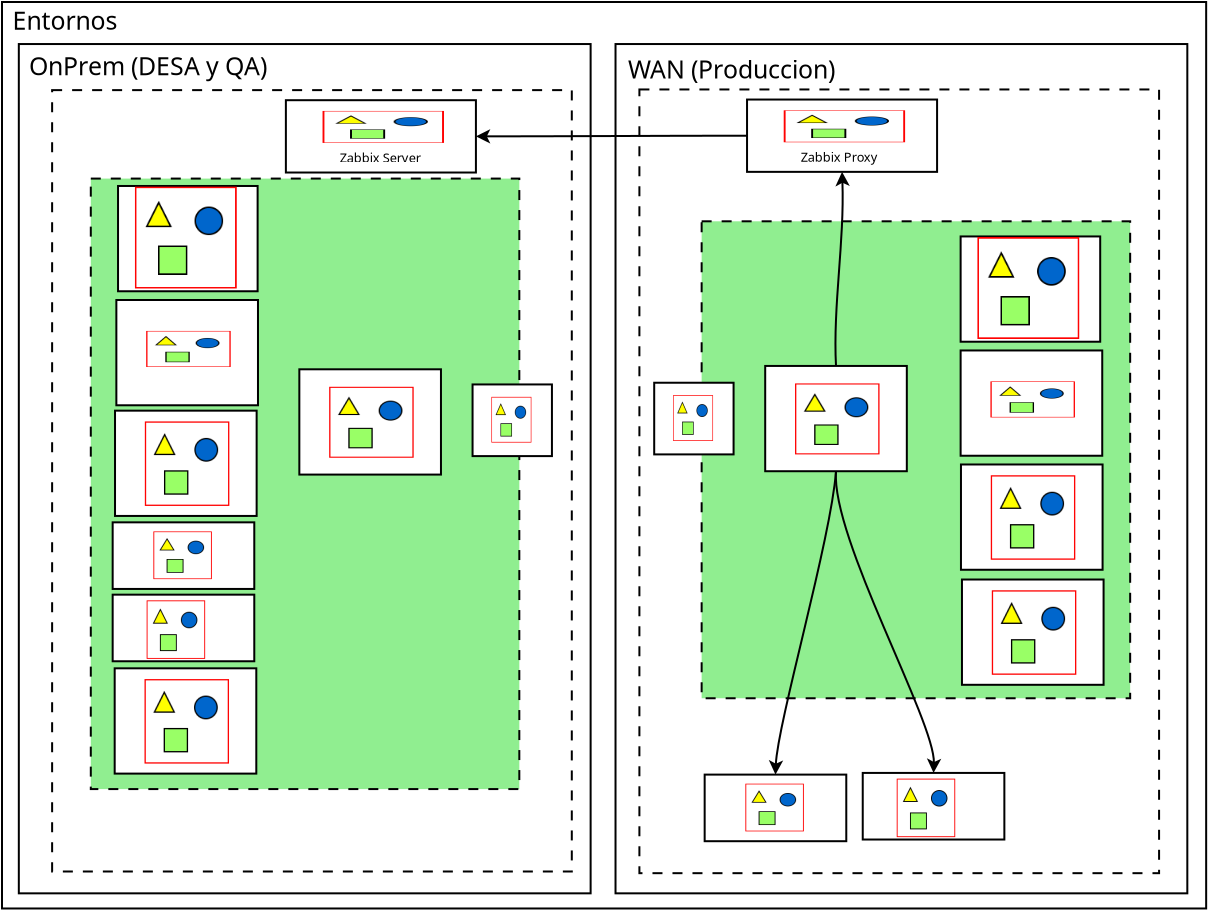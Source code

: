 <?xml version="1.0" encoding="UTF-8"?>
<dia:diagram xmlns:dia="http://www.lysator.liu.se/~alla/dia/">
  <dia:layer name="Fondo" visible="true" active="true">
    <dia:object type="Standard - Box" version="0" id="O0">
      <dia:attribute name="obj_pos">
        <dia:point val="-46.142,-24.08"/>
      </dia:attribute>
      <dia:attribute name="obj_bb">
        <dia:rectangle val="-46.192,-24.13;14.117,21.294"/>
      </dia:attribute>
      <dia:attribute name="elem_corner">
        <dia:point val="-46.142,-24.08"/>
      </dia:attribute>
      <dia:attribute name="elem_width">
        <dia:real val="60.208"/>
      </dia:attribute>
      <dia:attribute name="elem_height">
        <dia:real val="45.324"/>
      </dia:attribute>
      <dia:attribute name="show_background">
        <dia:boolean val="true"/>
      </dia:attribute>
    </dia:object>
    <dia:object type="Standard - Box" version="0" id="O1">
      <dia:attribute name="obj_pos">
        <dia:point val="-45.301,-21.978"/>
      </dia:attribute>
      <dia:attribute name="obj_bb">
        <dia:rectangle val="-45.351,-22.028;-16.66,20.538"/>
      </dia:attribute>
      <dia:attribute name="elem_corner">
        <dia:point val="-45.301,-21.978"/>
      </dia:attribute>
      <dia:attribute name="elem_width">
        <dia:real val="28.59"/>
      </dia:attribute>
      <dia:attribute name="elem_height">
        <dia:real val="42.465"/>
      </dia:attribute>
      <dia:attribute name="show_background">
        <dia:boolean val="true"/>
      </dia:attribute>
    </dia:object>
    <dia:object type="Standard - Box" version="0" id="O2">
      <dia:attribute name="obj_pos">
        <dia:point val="-15.466,-21.978"/>
      </dia:attribute>
      <dia:attribute name="obj_bb">
        <dia:rectangle val="-15.516,-22.028;13.174,20.538"/>
      </dia:attribute>
      <dia:attribute name="elem_corner">
        <dia:point val="-15.466,-21.978"/>
      </dia:attribute>
      <dia:attribute name="elem_width">
        <dia:real val="28.59"/>
      </dia:attribute>
      <dia:attribute name="elem_height">
        <dia:real val="42.465"/>
      </dia:attribute>
      <dia:attribute name="show_background">
        <dia:boolean val="true"/>
      </dia:attribute>
    </dia:object>
    <dia:object type="Standard - Text" version="1" id="O3">
      <dia:attribute name="obj_pos">
        <dia:point val="-44.796,-20.422"/>
      </dia:attribute>
      <dia:attribute name="obj_bb">
        <dia:rectangle val="-44.796,-21.611;-31.663,-20.057"/>
      </dia:attribute>
      <dia:attribute name="text">
        <dia:composite type="text">
          <dia:attribute name="string">
            <dia:string>#OnPrem (DESA y QA)#</dia:string>
          </dia:attribute>
          <dia:attribute name="font">
            <dia:font family="sans" style="0" name="Helvetica"/>
          </dia:attribute>
          <dia:attribute name="height">
            <dia:real val="1.552"/>
          </dia:attribute>
          <dia:attribute name="pos">
            <dia:point val="-44.796,-20.422"/>
          </dia:attribute>
          <dia:attribute name="color">
            <dia:color val="#000000"/>
          </dia:attribute>
          <dia:attribute name="alignment">
            <dia:enum val="0"/>
          </dia:attribute>
        </dia:composite>
      </dia:attribute>
      <dia:attribute name="valign">
        <dia:enum val="3"/>
      </dia:attribute>
    </dia:object>
    <dia:object type="Standard - Text" version="1" id="O4">
      <dia:attribute name="obj_pos">
        <dia:point val="-14.844,-20.253"/>
      </dia:attribute>
      <dia:attribute name="obj_bb">
        <dia:rectangle val="-14.844,-21.442;-3.582,-19.889"/>
      </dia:attribute>
      <dia:attribute name="text">
        <dia:composite type="text">
          <dia:attribute name="string">
            <dia:string>#WAN (Produccion)#</dia:string>
          </dia:attribute>
          <dia:attribute name="font">
            <dia:font family="sans" style="0" name="Helvetica"/>
          </dia:attribute>
          <dia:attribute name="height">
            <dia:real val="1.552"/>
          </dia:attribute>
          <dia:attribute name="pos">
            <dia:point val="-14.844,-20.253"/>
          </dia:attribute>
          <dia:attribute name="color">
            <dia:color val="#000000"/>
          </dia:attribute>
          <dia:attribute name="alignment">
            <dia:enum val="0"/>
          </dia:attribute>
        </dia:composite>
      </dia:attribute>
      <dia:attribute name="valign">
        <dia:enum val="3"/>
      </dia:attribute>
    </dia:object>
    <dia:object type="Standard - Box" version="0" id="O5">
      <dia:attribute name="obj_pos">
        <dia:point val="-14.272,-19.707"/>
      </dia:attribute>
      <dia:attribute name="obj_bb">
        <dia:rectangle val="-14.322,-19.757;11.762,19.529"/>
      </dia:attribute>
      <dia:attribute name="elem_corner">
        <dia:point val="-14.272,-19.707"/>
      </dia:attribute>
      <dia:attribute name="elem_width">
        <dia:real val="25.984"/>
      </dia:attribute>
      <dia:attribute name="elem_height">
        <dia:real val="39.186"/>
      </dia:attribute>
      <dia:attribute name="border_width">
        <dia:real val="0.1"/>
      </dia:attribute>
      <dia:attribute name="show_background">
        <dia:boolean val="true"/>
      </dia:attribute>
      <dia:attribute name="line_style">
        <dia:enum val="1"/>
      </dia:attribute>
      <dia:attribute name="dashlength">
        <dia:real val="0.5"/>
      </dia:attribute>
    </dia:object>
    <dia:object type="Standard - Box" version="0" id="O6">
      <dia:attribute name="obj_pos">
        <dia:point val="-11.16,-13.115"/>
      </dia:attribute>
      <dia:attribute name="obj_bb">
        <dia:rectangle val="-11.21,-13.165;10.315,10.783"/>
      </dia:attribute>
      <dia:attribute name="elem_corner">
        <dia:point val="-11.16,-13.115"/>
      </dia:attribute>
      <dia:attribute name="elem_width">
        <dia:real val="21.426"/>
      </dia:attribute>
      <dia:attribute name="elem_height">
        <dia:real val="23.848"/>
      </dia:attribute>
      <dia:attribute name="border_width">
        <dia:real val="0.1"/>
      </dia:attribute>
      <dia:attribute name="inner_color">
        <dia:color val="#90ee90"/>
      </dia:attribute>
      <dia:attribute name="show_background">
        <dia:boolean val="true"/>
      </dia:attribute>
      <dia:attribute name="line_style">
        <dia:enum val="1"/>
      </dia:attribute>
      <dia:attribute name="dashlength">
        <dia:real val="0.5"/>
      </dia:attribute>
    </dia:object>
    <dia:object type="Standard - Box" version="0" id="O7">
      <dia:attribute name="obj_pos">
        <dia:point val="-43.636,-19.674"/>
      </dia:attribute>
      <dia:attribute name="obj_bb">
        <dia:rectangle val="-43.686,-19.724;-17.602,19.444"/>
      </dia:attribute>
      <dia:attribute name="elem_corner">
        <dia:point val="-43.636,-19.674"/>
      </dia:attribute>
      <dia:attribute name="elem_width">
        <dia:real val="25.984"/>
      </dia:attribute>
      <dia:attribute name="elem_height">
        <dia:real val="39.069"/>
      </dia:attribute>
      <dia:attribute name="border_width">
        <dia:real val="0.1"/>
      </dia:attribute>
      <dia:attribute name="show_background">
        <dia:boolean val="true"/>
      </dia:attribute>
      <dia:attribute name="line_style">
        <dia:enum val="1"/>
      </dia:attribute>
      <dia:attribute name="dashlength">
        <dia:real val="0.5"/>
      </dia:attribute>
    </dia:object>
    <dia:object type="Standard - Box" version="0" id="O8">
      <dia:attribute name="obj_pos">
        <dia:point val="-41.702,-15.251"/>
      </dia:attribute>
      <dia:attribute name="obj_bb">
        <dia:rectangle val="-41.752,-15.3;-20.227,15.324"/>
      </dia:attribute>
      <dia:attribute name="elem_corner">
        <dia:point val="-41.702,-15.251"/>
      </dia:attribute>
      <dia:attribute name="elem_width">
        <dia:real val="21.426"/>
      </dia:attribute>
      <dia:attribute name="elem_height">
        <dia:real val="30.525"/>
      </dia:attribute>
      <dia:attribute name="border_width">
        <dia:real val="0.1"/>
      </dia:attribute>
      <dia:attribute name="inner_color">
        <dia:color val="#90ee90"/>
      </dia:attribute>
      <dia:attribute name="show_background">
        <dia:boolean val="true"/>
      </dia:attribute>
      <dia:attribute name="line_style">
        <dia:enum val="1"/>
      </dia:attribute>
      <dia:attribute name="dashlength">
        <dia:real val="0.5"/>
      </dia:attribute>
    </dia:object>
    <dia:object type="Standard - Text" version="1" id="O9">
      <dia:attribute name="obj_pos">
        <dia:point val="-45.62,-22.692"/>
      </dia:attribute>
      <dia:attribute name="obj_bb">
        <dia:rectangle val="-45.62,-23.881;-40.059,-22.327"/>
      </dia:attribute>
      <dia:attribute name="text">
        <dia:composite type="text">
          <dia:attribute name="string">
            <dia:string>#Entornos#</dia:string>
          </dia:attribute>
          <dia:attribute name="font">
            <dia:font family="sans" style="0" name="Helvetica"/>
          </dia:attribute>
          <dia:attribute name="height">
            <dia:real val="1.552"/>
          </dia:attribute>
          <dia:attribute name="pos">
            <dia:point val="-45.62,-22.692"/>
          </dia:attribute>
          <dia:attribute name="color">
            <dia:color val="#000000"/>
          </dia:attribute>
          <dia:attribute name="alignment">
            <dia:enum val="0"/>
          </dia:attribute>
        </dia:composite>
      </dia:attribute>
      <dia:attribute name="valign">
        <dia:enum val="3"/>
      </dia:attribute>
    </dia:object>
  </dia:layer>
  <dia:layer name="Elementos" visible="true">
    <dia:group>
      <dia:object type="Standard - Box" version="0" id="O10">
        <dia:attribute name="obj_pos">
          <dia:point val="-8.89,-19.203"/>
        </dia:attribute>
        <dia:attribute name="obj_bb">
          <dia:rectangle val="-8.94,-19.253;0.662,-15.537"/>
        </dia:attribute>
        <dia:attribute name="elem_corner">
          <dia:point val="-8.89,-19.203"/>
        </dia:attribute>
        <dia:attribute name="elem_width">
          <dia:real val="9.502"/>
        </dia:attribute>
        <dia:attribute name="elem_height">
          <dia:real val="3.616"/>
        </dia:attribute>
        <dia:attribute name="show_background">
          <dia:boolean val="true"/>
        </dia:attribute>
      </dia:object>
      <dia:object type="Standard - Image" version="0" id="O11">
        <dia:attribute name="obj_pos">
          <dia:point val="-7.057,-18.665"/>
        </dia:attribute>
        <dia:attribute name="obj_bb">
          <dia:rectangle val="-7.107,-18.715;-0.936,-17.017"/>
        </dia:attribute>
        <dia:attribute name="elem_corner">
          <dia:point val="-7.057,-18.665"/>
        </dia:attribute>
        <dia:attribute name="elem_width">
          <dia:real val="6.071"/>
        </dia:attribute>
        <dia:attribute name="elem_height">
          <dia:real val="1.598"/>
        </dia:attribute>
        <dia:attribute name="draw_border">
          <dia:boolean val="false"/>
        </dia:attribute>
        <dia:attribute name="keep_aspect">
          <dia:boolean val="true"/>
        </dia:attribute>
        <dia:attribute name="file">
          <dia:string>#D:\dpaniagua\documentos\git\smartfran-documentacion\mapas\img\zabbix_logo.svg#</dia:string>
        </dia:attribute>
      </dia:object>
      <dia:object type="Standard - Text" version="1" id="O12">
        <dia:attribute name="obj_pos">
          <dia:point val="-6.199,-16.091"/>
        </dia:attribute>
        <dia:attribute name="obj_bb">
          <dia:rectangle val="-6.199,-16.686;-1.994,-15.941"/>
        </dia:attribute>
        <dia:attribute name="text">
          <dia:composite type="text">
            <dia:attribute name="string">
              <dia:string>#Zabbix Proxy#</dia:string>
            </dia:attribute>
            <dia:attribute name="font">
              <dia:font family="sans" style="0" name="Helvetica"/>
            </dia:attribute>
            <dia:attribute name="height">
              <dia:real val="0.8"/>
            </dia:attribute>
            <dia:attribute name="pos">
              <dia:point val="-6.199,-16.091"/>
            </dia:attribute>
            <dia:attribute name="color">
              <dia:color val="#000000"/>
            </dia:attribute>
            <dia:attribute name="alignment">
              <dia:enum val="0"/>
            </dia:attribute>
          </dia:composite>
        </dia:attribute>
        <dia:attribute name="valign">
          <dia:enum val="3"/>
        </dia:attribute>
      </dia:object>
    </dia:group>
    <dia:object type="Standard - BezierLine" version="0" id="O13">
      <dia:attribute name="obj_pos">
        <dia:point val="-22.446,-17.362"/>
      </dia:attribute>
      <dia:attribute name="obj_bb">
        <dia:rectangle val="-22.446,-17.724;-8.84,-17.0"/>
      </dia:attribute>
      <dia:attribute name="bez_points">
        <dia:point val="-22.446,-17.362"/>
        <dia:point val="-17.945,-17.362"/>
        <dia:point val="-13.39,-17.395"/>
        <dia:point val="-8.89,-17.395"/>
      </dia:attribute>
      <dia:attribute name="corner_types">
        <dia:enum val="0"/>
        <dia:enum val="0"/>
      </dia:attribute>
      <dia:attribute name="start_arrow">
        <dia:enum val="22"/>
      </dia:attribute>
      <dia:attribute name="start_arrow_length">
        <dia:real val="0.5"/>
      </dia:attribute>
      <dia:attribute name="start_arrow_width">
        <dia:real val="0.5"/>
      </dia:attribute>
      <dia:connections>
        <dia:connection handle="0" to="O14" connection="4"/>
        <dia:connection handle="3" to="O10" connection="3"/>
      </dia:connections>
    </dia:object>
    <dia:group>
      <dia:object type="Standard - Box" version="0" id="O14">
        <dia:attribute name="obj_pos">
          <dia:point val="-31.948,-19.17"/>
        </dia:attribute>
        <dia:attribute name="obj_bb">
          <dia:rectangle val="-31.998,-19.22;-22.396,-15.504"/>
        </dia:attribute>
        <dia:attribute name="elem_corner">
          <dia:point val="-31.948,-19.17"/>
        </dia:attribute>
        <dia:attribute name="elem_width">
          <dia:real val="9.502"/>
        </dia:attribute>
        <dia:attribute name="elem_height">
          <dia:real val="3.616"/>
        </dia:attribute>
        <dia:attribute name="show_background">
          <dia:boolean val="true"/>
        </dia:attribute>
      </dia:object>
      <dia:object type="Standard - Image" version="0" id="O15">
        <dia:attribute name="obj_pos">
          <dia:point val="-30.115,-18.632"/>
        </dia:attribute>
        <dia:attribute name="obj_bb">
          <dia:rectangle val="-30.165,-18.682;-23.994,-16.984"/>
        </dia:attribute>
        <dia:attribute name="elem_corner">
          <dia:point val="-30.115,-18.632"/>
        </dia:attribute>
        <dia:attribute name="elem_width">
          <dia:real val="6.071"/>
        </dia:attribute>
        <dia:attribute name="elem_height">
          <dia:real val="1.598"/>
        </dia:attribute>
        <dia:attribute name="draw_border">
          <dia:boolean val="false"/>
        </dia:attribute>
        <dia:attribute name="keep_aspect">
          <dia:boolean val="true"/>
        </dia:attribute>
        <dia:attribute name="file">
          <dia:string>#D:\dpaniagua\documentos\git\smartfran-documentacion\mapas\img\zabbix_logo.svg#</dia:string>
        </dia:attribute>
      </dia:object>
      <dia:object type="Standard - Text" version="1" id="O16">
        <dia:attribute name="obj_pos">
          <dia:point val="-29.257,-16.058"/>
        </dia:attribute>
        <dia:attribute name="obj_bb">
          <dia:rectangle val="-29.257,-16.672;-24.731,-15.871"/>
        </dia:attribute>
        <dia:attribute name="text">
          <dia:composite type="text">
            <dia:attribute name="string">
              <dia:string>#Zabbix Server#</dia:string>
            </dia:attribute>
            <dia:attribute name="font">
              <dia:font family="sans" style="0" name="Helvetica"/>
            </dia:attribute>
            <dia:attribute name="height">
              <dia:real val="0.8"/>
            </dia:attribute>
            <dia:attribute name="pos">
              <dia:point val="-29.257,-16.058"/>
            </dia:attribute>
            <dia:attribute name="color">
              <dia:color val="#000000"/>
            </dia:attribute>
            <dia:attribute name="alignment">
              <dia:enum val="0"/>
            </dia:attribute>
          </dia:composite>
        </dia:attribute>
        <dia:attribute name="valign">
          <dia:enum val="3"/>
        </dia:attribute>
      </dia:object>
    </dia:group>
    <dia:group>
      <dia:object type="Standard - Box" version="0" id="O17">
        <dia:attribute name="obj_pos">
          <dia:point val="-11.009,14.55"/>
        </dia:attribute>
        <dia:attribute name="obj_bb">
          <dia:rectangle val="-11.059,14.5;-3.879,17.931"/>
        </dia:attribute>
        <dia:attribute name="elem_corner">
          <dia:point val="-11.009,14.55"/>
        </dia:attribute>
        <dia:attribute name="elem_width">
          <dia:real val="7.081"/>
        </dia:attribute>
        <dia:attribute name="elem_height">
          <dia:real val="3.33"/>
        </dia:attribute>
        <dia:attribute name="show_background">
          <dia:boolean val="true"/>
        </dia:attribute>
      </dia:object>
      <dia:object type="Standard - Image" version="0" id="O18">
        <dia:attribute name="obj_pos">
          <dia:point val="-8.974,15.004"/>
        </dia:attribute>
        <dia:attribute name="obj_bb">
          <dia:rectangle val="-9.024,14.954;-5.999,17.439"/>
        </dia:attribute>
        <dia:attribute name="elem_corner">
          <dia:point val="-8.974,15.004"/>
        </dia:attribute>
        <dia:attribute name="elem_width">
          <dia:real val="2.925"/>
        </dia:attribute>
        <dia:attribute name="elem_height">
          <dia:real val="2.385"/>
        </dia:attribute>
        <dia:attribute name="draw_border">
          <dia:boolean val="false"/>
        </dia:attribute>
        <dia:attribute name="keep_aspect">
          <dia:boolean val="true"/>
        </dia:attribute>
        <dia:attribute name="file">
          <dia:string>#mariadb-logo-vert_blue-transparent.png#</dia:string>
        </dia:attribute>
      </dia:object>
    </dia:group>
    <dia:group>
      <dia:object type="Standard - Box" version="0" id="O19">
        <dia:attribute name="obj_pos">
          <dia:point val="-7.982,-5.883"/>
        </dia:attribute>
        <dia:attribute name="obj_bb">
          <dia:rectangle val="-8.032,-5.933;-0.851,-0.569"/>
        </dia:attribute>
        <dia:attribute name="elem_corner">
          <dia:point val="-7.982,-5.883"/>
        </dia:attribute>
        <dia:attribute name="elem_width">
          <dia:real val="7.081"/>
        </dia:attribute>
        <dia:attribute name="elem_height">
          <dia:real val="5.264"/>
        </dia:attribute>
        <dia:attribute name="show_background">
          <dia:boolean val="true"/>
        </dia:attribute>
      </dia:object>
      <dia:object type="Standard - Image" version="0" id="O20">
        <dia:attribute name="obj_pos">
          <dia:point val="-6.491,-5.009"/>
        </dia:attribute>
        <dia:attribute name="obj_bb">
          <dia:rectangle val="-6.541,-5.059;-2.215,-1.41"/>
        </dia:attribute>
        <dia:attribute name="elem_corner">
          <dia:point val="-6.491,-5.009"/>
        </dia:attribute>
        <dia:attribute name="elem_width">
          <dia:real val="4.226"/>
        </dia:attribute>
        <dia:attribute name="elem_height">
          <dia:real val="3.549"/>
        </dia:attribute>
        <dia:attribute name="draw_border">
          <dia:boolean val="false"/>
        </dia:attribute>
        <dia:attribute name="keep_aspect">
          <dia:boolean val="true"/>
        </dia:attribute>
        <dia:attribute name="file">
          <dia:string>#docker_official_logo_icon_169250.png#</dia:string>
        </dia:attribute>
      </dia:object>
    </dia:group>
    <dia:group>
      <dia:object type="Standard - Box" version="0" id="O21">
        <dia:attribute name="obj_pos">
          <dia:point val="1.789,-6.657"/>
        </dia:attribute>
        <dia:attribute name="obj_bb">
          <dia:rectangle val="1.739,-6.707;8.92,-1.343"/>
        </dia:attribute>
        <dia:attribute name="elem_corner">
          <dia:point val="1.789,-6.657"/>
        </dia:attribute>
        <dia:attribute name="elem_width">
          <dia:real val="7.081"/>
        </dia:attribute>
        <dia:attribute name="elem_height">
          <dia:real val="5.264"/>
        </dia:attribute>
        <dia:attribute name="show_background">
          <dia:boolean val="true"/>
        </dia:attribute>
      </dia:object>
      <dia:object type="Standard - Image" version="0" id="O22">
        <dia:attribute name="obj_pos">
          <dia:point val="3.28,-5.11"/>
        </dia:attribute>
        <dia:attribute name="obj_bb">
          <dia:rectangle val="3.23,-5.16;7.557,-3.258"/>
        </dia:attribute>
        <dia:attribute name="elem_corner">
          <dia:point val="3.28,-5.11"/>
        </dia:attribute>
        <dia:attribute name="elem_width">
          <dia:real val="4.226"/>
        </dia:attribute>
        <dia:attribute name="elem_height">
          <dia:real val="1.802"/>
        </dia:attribute>
        <dia:attribute name="draw_border">
          <dia:boolean val="false"/>
        </dia:attribute>
        <dia:attribute name="keep_aspect">
          <dia:boolean val="true"/>
        </dia:attribute>
        <dia:attribute name="file">
          <dia:string>#itop.png#</dia:string>
        </dia:attribute>
      </dia:object>
    </dia:group>
    <dia:group>
      <dia:object type="Standard - Box" version="0" id="O23">
        <dia:attribute name="obj_pos">
          <dia:point val="1.806,-0.956"/>
        </dia:attribute>
        <dia:attribute name="obj_bb">
          <dia:rectangle val="1.756,-1.006;8.937,4.359"/>
        </dia:attribute>
        <dia:attribute name="elem_corner">
          <dia:point val="1.806,-0.956"/>
        </dia:attribute>
        <dia:attribute name="elem_width">
          <dia:real val="7.081"/>
        </dia:attribute>
        <dia:attribute name="elem_height">
          <dia:real val="5.264"/>
        </dia:attribute>
        <dia:attribute name="show_background">
          <dia:boolean val="true"/>
        </dia:attribute>
      </dia:object>
      <dia:object type="Standard - Image" version="0" id="O24">
        <dia:attribute name="obj_pos">
          <dia:point val="3.297,-0.418"/>
        </dia:attribute>
        <dia:attribute name="obj_bb">
          <dia:rectangle val="3.247,-0.468;7.573,3.858"/>
        </dia:attribute>
        <dia:attribute name="elem_corner">
          <dia:point val="3.297,-0.418"/>
        </dia:attribute>
        <dia:attribute name="elem_width">
          <dia:real val="4.226"/>
        </dia:attribute>
        <dia:attribute name="elem_height">
          <dia:real val="4.226"/>
        </dia:attribute>
        <dia:attribute name="draw_border">
          <dia:boolean val="false"/>
        </dia:attribute>
        <dia:attribute name="keep_aspect">
          <dia:boolean val="true"/>
        </dia:attribute>
        <dia:attribute name="file">
          <dia:string>#wordpress.png#</dia:string>
        </dia:attribute>
      </dia:object>
    </dia:group>
    <dia:group>
      <dia:object type="Standard - Box" version="0" id="O25">
        <dia:attribute name="obj_pos">
          <dia:point val="1.789,-12.358"/>
        </dia:attribute>
        <dia:attribute name="obj_bb">
          <dia:rectangle val="1.739,-12.408;8.819,-7.044"/>
        </dia:attribute>
        <dia:attribute name="elem_corner">
          <dia:point val="1.789,-12.358"/>
        </dia:attribute>
        <dia:attribute name="elem_width">
          <dia:real val="6.979"/>
        </dia:attribute>
        <dia:attribute name="elem_height">
          <dia:real val="5.264"/>
        </dia:attribute>
        <dia:attribute name="show_background">
          <dia:boolean val="true"/>
        </dia:attribute>
      </dia:object>
      <dia:object type="Standard - Image" version="0" id="O26">
        <dia:attribute name="obj_pos">
          <dia:point val="2.63,-12.325"/>
        </dia:attribute>
        <dia:attribute name="obj_bb">
          <dia:rectangle val="2.58,-12.375;7.772,-7.183"/>
        </dia:attribute>
        <dia:attribute name="elem_corner">
          <dia:point val="2.63,-12.325"/>
        </dia:attribute>
        <dia:attribute name="elem_width">
          <dia:real val="5.092"/>
        </dia:attribute>
        <dia:attribute name="elem_height">
          <dia:real val="5.092"/>
        </dia:attribute>
        <dia:attribute name="draw_border">
          <dia:boolean val="false"/>
        </dia:attribute>
        <dia:attribute name="keep_aspect">
          <dia:boolean val="true"/>
        </dia:attribute>
        <dia:attribute name="file">
          <dia:string>#redmine-.png#</dia:string>
        </dia:attribute>
      </dia:object>
    </dia:group>
    <dia:object type="Standard - BezierLine" version="0" id="O27">
      <dia:attribute name="obj_pos">
        <dia:point val="-4.442,-5.883"/>
      </dia:attribute>
      <dia:attribute name="obj_bb">
        <dia:rectangle val="-4.519,-15.587;-3.751,-5.831"/>
      </dia:attribute>
      <dia:attribute name="bez_points">
        <dia:point val="-4.442,-5.883"/>
        <dia:point val="-4.601,-8.86"/>
        <dia:point val="-4.013,-12.139"/>
        <dia:point val="-4.139,-15.587"/>
      </dia:attribute>
      <dia:attribute name="corner_types">
        <dia:enum val="0"/>
        <dia:enum val="0"/>
      </dia:attribute>
      <dia:attribute name="end_arrow">
        <dia:enum val="22"/>
      </dia:attribute>
      <dia:attribute name="end_arrow_length">
        <dia:real val="0.5"/>
      </dia:attribute>
      <dia:attribute name="end_arrow_width">
        <dia:real val="0.5"/>
      </dia:attribute>
      <dia:connections>
        <dia:connection handle="0" to="O19" connection="1"/>
        <dia:connection handle="3" to="O10" connection="6"/>
      </dia:connections>
    </dia:object>
    <dia:group>
      <dia:object type="Standard - Box" version="0" id="O28">
        <dia:attribute name="obj_pos">
          <dia:point val="-3.105,14.466"/>
        </dia:attribute>
        <dia:attribute name="obj_bb">
          <dia:rectangle val="-3.155,14.416;4.026,17.847"/>
        </dia:attribute>
        <dia:attribute name="elem_corner">
          <dia:point val="-3.105,14.466"/>
        </dia:attribute>
        <dia:attribute name="elem_width">
          <dia:real val="7.081"/>
        </dia:attribute>
        <dia:attribute name="elem_height">
          <dia:real val="3.33"/>
        </dia:attribute>
        <dia:attribute name="show_background">
          <dia:boolean val="true"/>
        </dia:attribute>
      </dia:object>
      <dia:object type="Standard - Image" version="0" id="O29">
        <dia:attribute name="obj_pos">
          <dia:point val="-1.406,14.752"/>
        </dia:attribute>
        <dia:attribute name="obj_bb">
          <dia:rectangle val="-1.456,14.702;1.569,17.727"/>
        </dia:attribute>
        <dia:attribute name="elem_corner">
          <dia:point val="-1.406,14.752"/>
        </dia:attribute>
        <dia:attribute name="elem_width">
          <dia:real val="2.925"/>
        </dia:attribute>
        <dia:attribute name="elem_height">
          <dia:real val="2.925"/>
        </dia:attribute>
        <dia:attribute name="draw_border">
          <dia:boolean val="false"/>
        </dia:attribute>
        <dia:attribute name="keep_aspect">
          <dia:boolean val="true"/>
        </dia:attribute>
        <dia:attribute name="file">
          <dia:string>#OpenLDAP.png#</dia:string>
        </dia:attribute>
      </dia:object>
    </dia:group>
    <dia:object type="Standard - BezierLine" version="0" id="O30">
      <dia:attribute name="obj_pos">
        <dia:point val="-4.442,-0.619"/>
      </dia:attribute>
      <dia:attribute name="obj_bb">
        <dia:rectangle val="-7.804,-0.672;-4.388,14.55"/>
      </dia:attribute>
      <dia:attribute name="bez_points">
        <dia:point val="-4.442,-0.619"/>
        <dia:point val="-4.685,2.745"/>
        <dia:point val="-7.376,11.995"/>
        <dia:point val="-7.469,14.55"/>
      </dia:attribute>
      <dia:attribute name="corner_types">
        <dia:enum val="0"/>
        <dia:enum val="0"/>
      </dia:attribute>
      <dia:attribute name="end_arrow">
        <dia:enum val="22"/>
      </dia:attribute>
      <dia:attribute name="end_arrow_length">
        <dia:real val="0.5"/>
      </dia:attribute>
      <dia:attribute name="end_arrow_width">
        <dia:real val="0.5"/>
      </dia:attribute>
      <dia:connections>
        <dia:connection handle="0" to="O19" connection="6"/>
        <dia:connection handle="3" to="O17" connection="1"/>
      </dia:connections>
    </dia:object>
    <dia:object type="Standard - BezierLine" version="0" id="O31">
      <dia:attribute name="obj_pos">
        <dia:point val="-4.442,-0.619"/>
      </dia:attribute>
      <dia:attribute name="obj_bb">
        <dia:rectangle val="-4.5,-0.672;0.823,14.466"/>
      </dia:attribute>
      <dia:attribute name="bez_points">
        <dia:point val="-4.442,-0.619"/>
        <dia:point val="-4.685,2.745"/>
        <dia:point val="0.528,11.91"/>
        <dia:point val="0.435,14.466"/>
      </dia:attribute>
      <dia:attribute name="corner_types">
        <dia:enum val="0"/>
        <dia:enum val="0"/>
      </dia:attribute>
      <dia:attribute name="end_arrow">
        <dia:enum val="22"/>
      </dia:attribute>
      <dia:attribute name="end_arrow_length">
        <dia:real val="0.5"/>
      </dia:attribute>
      <dia:attribute name="end_arrow_width">
        <dia:real val="0.5"/>
      </dia:attribute>
      <dia:connections>
        <dia:connection handle="0" to="O19" connection="6"/>
        <dia:connection handle="3" to="O28" connection="1"/>
      </dia:connections>
    </dia:object>
    <dia:group>
      <dia:object type="Standard - Box" version="0" id="O32">
        <dia:attribute name="obj_pos">
          <dia:point val="-40.609,1.937"/>
        </dia:attribute>
        <dia:attribute name="obj_bb">
          <dia:rectangle val="-40.659,1.887;-33.478,5.317"/>
        </dia:attribute>
        <dia:attribute name="elem_corner">
          <dia:point val="-40.609,1.937"/>
        </dia:attribute>
        <dia:attribute name="elem_width">
          <dia:real val="7.081"/>
        </dia:attribute>
        <dia:attribute name="elem_height">
          <dia:real val="3.33"/>
        </dia:attribute>
        <dia:attribute name="show_background">
          <dia:boolean val="true"/>
        </dia:attribute>
      </dia:object>
      <dia:object type="Standard - Image" version="0" id="O33">
        <dia:attribute name="obj_pos">
          <dia:point val="-38.574,2.391"/>
        </dia:attribute>
        <dia:attribute name="obj_bb">
          <dia:rectangle val="-38.624,2.341;-35.598,4.825"/>
        </dia:attribute>
        <dia:attribute name="elem_corner">
          <dia:point val="-38.574,2.391"/>
        </dia:attribute>
        <dia:attribute name="elem_width">
          <dia:real val="2.925"/>
        </dia:attribute>
        <dia:attribute name="elem_height">
          <dia:real val="2.385"/>
        </dia:attribute>
        <dia:attribute name="draw_border">
          <dia:boolean val="false"/>
        </dia:attribute>
        <dia:attribute name="keep_aspect">
          <dia:boolean val="true"/>
        </dia:attribute>
        <dia:attribute name="file">
          <dia:string>#mariadb-logo-vert_blue-transparent.png#</dia:string>
        </dia:attribute>
      </dia:object>
    </dia:group>
    <dia:group>
      <dia:object type="Standard - Box" version="0" id="O34">
        <dia:attribute name="obj_pos">
          <dia:point val="-31.275,-5.715"/>
        </dia:attribute>
        <dia:attribute name="obj_bb">
          <dia:rectangle val="-31.325,-5.765;-24.144,-0.401"/>
        </dia:attribute>
        <dia:attribute name="elem_corner">
          <dia:point val="-31.275,-5.715"/>
        </dia:attribute>
        <dia:attribute name="elem_width">
          <dia:real val="7.081"/>
        </dia:attribute>
        <dia:attribute name="elem_height">
          <dia:real val="5.264"/>
        </dia:attribute>
        <dia:attribute name="show_background">
          <dia:boolean val="true"/>
        </dia:attribute>
      </dia:object>
      <dia:object type="Standard - Image" version="0" id="O35">
        <dia:attribute name="obj_pos">
          <dia:point val="-29.784,-4.841"/>
        </dia:attribute>
        <dia:attribute name="obj_bb">
          <dia:rectangle val="-29.834,-4.891;-25.507,-1.242"/>
        </dia:attribute>
        <dia:attribute name="elem_corner">
          <dia:point val="-29.784,-4.841"/>
        </dia:attribute>
        <dia:attribute name="elem_width">
          <dia:real val="4.226"/>
        </dia:attribute>
        <dia:attribute name="elem_height">
          <dia:real val="3.549"/>
        </dia:attribute>
        <dia:attribute name="draw_border">
          <dia:boolean val="false"/>
        </dia:attribute>
        <dia:attribute name="keep_aspect">
          <dia:boolean val="true"/>
        </dia:attribute>
        <dia:attribute name="file">
          <dia:string>#docker_official_logo_icon_169250.png#</dia:string>
        </dia:attribute>
      </dia:object>
    </dia:group>
    <dia:group>
      <dia:object type="Standard - Box" version="0" id="O36">
        <dia:attribute name="obj_pos">
          <dia:point val="-40.424,-9.18"/>
        </dia:attribute>
        <dia:attribute name="obj_bb">
          <dia:rectangle val="-40.474,-9.23;-33.293,-3.865"/>
        </dia:attribute>
        <dia:attribute name="elem_corner">
          <dia:point val="-40.424,-9.18"/>
        </dia:attribute>
        <dia:attribute name="elem_width">
          <dia:real val="7.081"/>
        </dia:attribute>
        <dia:attribute name="elem_height">
          <dia:real val="5.264"/>
        </dia:attribute>
        <dia:attribute name="show_background">
          <dia:boolean val="true"/>
        </dia:attribute>
      </dia:object>
      <dia:object type="Standard - Image" version="0" id="O37">
        <dia:attribute name="obj_pos">
          <dia:point val="-38.933,-7.633"/>
        </dia:attribute>
        <dia:attribute name="obj_bb">
          <dia:rectangle val="-38.983,-7.683;-34.656,-5.781"/>
        </dia:attribute>
        <dia:attribute name="elem_corner">
          <dia:point val="-38.933,-7.633"/>
        </dia:attribute>
        <dia:attribute name="elem_width">
          <dia:real val="4.226"/>
        </dia:attribute>
        <dia:attribute name="elem_height">
          <dia:real val="1.802"/>
        </dia:attribute>
        <dia:attribute name="draw_border">
          <dia:boolean val="false"/>
        </dia:attribute>
        <dia:attribute name="keep_aspect">
          <dia:boolean val="true"/>
        </dia:attribute>
        <dia:attribute name="file">
          <dia:string>#itop.png#</dia:string>
        </dia:attribute>
      </dia:object>
    </dia:group>
    <dia:group>
      <dia:object type="Standard - Box" version="0" id="O38">
        <dia:attribute name="obj_pos">
          <dia:point val="-40.491,-3.647"/>
        </dia:attribute>
        <dia:attribute name="obj_bb">
          <dia:rectangle val="-40.541,-3.697;-33.361,1.668"/>
        </dia:attribute>
        <dia:attribute name="elem_corner">
          <dia:point val="-40.491,-3.647"/>
        </dia:attribute>
        <dia:attribute name="elem_width">
          <dia:real val="7.081"/>
        </dia:attribute>
        <dia:attribute name="elem_height">
          <dia:real val="5.264"/>
        </dia:attribute>
        <dia:attribute name="show_background">
          <dia:boolean val="true"/>
        </dia:attribute>
      </dia:object>
      <dia:object type="Standard - Image" version="0" id="O39">
        <dia:attribute name="obj_pos">
          <dia:point val="-39,-3.109"/>
        </dia:attribute>
        <dia:attribute name="obj_bb">
          <dia:rectangle val="-39.05,-3.159;-34.724,1.167"/>
        </dia:attribute>
        <dia:attribute name="elem_corner">
          <dia:point val="-39,-3.109"/>
        </dia:attribute>
        <dia:attribute name="elem_width">
          <dia:real val="4.226"/>
        </dia:attribute>
        <dia:attribute name="elem_height">
          <dia:real val="4.226"/>
        </dia:attribute>
        <dia:attribute name="draw_border">
          <dia:boolean val="false"/>
        </dia:attribute>
        <dia:attribute name="keep_aspect">
          <dia:boolean val="true"/>
        </dia:attribute>
        <dia:attribute name="file">
          <dia:string>#wordpress.png#</dia:string>
        </dia:attribute>
      </dia:object>
    </dia:group>
    <dia:group>
      <dia:object type="Standard - Box" version="0" id="O40">
        <dia:attribute name="obj_pos">
          <dia:point val="-40.34,-14.881"/>
        </dia:attribute>
        <dia:attribute name="obj_bb">
          <dia:rectangle val="-40.389,-14.931;-33.31,-9.567"/>
        </dia:attribute>
        <dia:attribute name="elem_corner">
          <dia:point val="-40.34,-14.881"/>
        </dia:attribute>
        <dia:attribute name="elem_width">
          <dia:real val="6.979"/>
        </dia:attribute>
        <dia:attribute name="elem_height">
          <dia:real val="5.264"/>
        </dia:attribute>
        <dia:attribute name="show_background">
          <dia:boolean val="true"/>
        </dia:attribute>
      </dia:object>
      <dia:object type="Standard - Image" version="0" id="O41">
        <dia:attribute name="obj_pos">
          <dia:point val="-39.499,-14.848"/>
        </dia:attribute>
        <dia:attribute name="obj_bb">
          <dia:rectangle val="-39.549,-14.898;-34.356,-9.706"/>
        </dia:attribute>
        <dia:attribute name="elem_corner">
          <dia:point val="-39.499,-14.848"/>
        </dia:attribute>
        <dia:attribute name="elem_width">
          <dia:real val="5.092"/>
        </dia:attribute>
        <dia:attribute name="elem_height">
          <dia:real val="5.092"/>
        </dia:attribute>
        <dia:attribute name="draw_border">
          <dia:boolean val="false"/>
        </dia:attribute>
        <dia:attribute name="keep_aspect">
          <dia:boolean val="true"/>
        </dia:attribute>
        <dia:attribute name="file">
          <dia:string>#redmine-.png#</dia:string>
        </dia:attribute>
      </dia:object>
    </dia:group>
    <dia:group>
      <dia:object type="Standard - Box" version="0" id="O42">
        <dia:attribute name="obj_pos">
          <dia:point val="-40.609,5.553"/>
        </dia:attribute>
        <dia:attribute name="obj_bb">
          <dia:rectangle val="-40.659,5.503;-33.478,8.933"/>
        </dia:attribute>
        <dia:attribute name="elem_corner">
          <dia:point val="-40.609,5.553"/>
        </dia:attribute>
        <dia:attribute name="elem_width">
          <dia:real val="7.081"/>
        </dia:attribute>
        <dia:attribute name="elem_height">
          <dia:real val="3.33"/>
        </dia:attribute>
        <dia:attribute name="show_background">
          <dia:boolean val="true"/>
        </dia:attribute>
      </dia:object>
      <dia:object type="Standard - Image" version="0" id="O43">
        <dia:attribute name="obj_pos">
          <dia:point val="-38.91,5.838"/>
        </dia:attribute>
        <dia:attribute name="obj_bb">
          <dia:rectangle val="-38.96,5.788;-35.934,8.814"/>
        </dia:attribute>
        <dia:attribute name="elem_corner">
          <dia:point val="-38.91,5.838"/>
        </dia:attribute>
        <dia:attribute name="elem_width">
          <dia:real val="2.925"/>
        </dia:attribute>
        <dia:attribute name="elem_height">
          <dia:real val="2.925"/>
        </dia:attribute>
        <dia:attribute name="draw_border">
          <dia:boolean val="false"/>
        </dia:attribute>
        <dia:attribute name="keep_aspect">
          <dia:boolean val="true"/>
        </dia:attribute>
        <dia:attribute name="file">
          <dia:string>#OpenLDAP.png#</dia:string>
        </dia:attribute>
      </dia:object>
    </dia:group>
    <dia:group>
      <dia:object type="Standard - Box" version="0" id="O44">
        <dia:attribute name="obj_pos">
          <dia:point val="-22.614,-4.958"/>
        </dia:attribute>
        <dia:attribute name="obj_bb">
          <dia:rectangle val="-22.664,-5.008;-18.594,-1.326"/>
        </dia:attribute>
        <dia:attribute name="elem_corner">
          <dia:point val="-22.614,-4.958"/>
        </dia:attribute>
        <dia:attribute name="elem_width">
          <dia:real val="3.969"/>
        </dia:attribute>
        <dia:attribute name="elem_height">
          <dia:real val="3.583"/>
        </dia:attribute>
        <dia:attribute name="show_background">
          <dia:boolean val="true"/>
        </dia:attribute>
      </dia:object>
      <dia:object type="Standard - Image" version="0" id="O45">
        <dia:attribute name="obj_pos">
          <dia:point val="-21.672,-4.337"/>
        </dia:attribute>
        <dia:attribute name="obj_bb">
          <dia:rectangle val="-21.722,-4.387;-19.621,-2.0"/>
        </dia:attribute>
        <dia:attribute name="elem_corner">
          <dia:point val="-21.672,-4.337"/>
        </dia:attribute>
        <dia:attribute name="elem_width">
          <dia:real val="2.0"/>
        </dia:attribute>
        <dia:attribute name="elem_height">
          <dia:real val="2.286"/>
        </dia:attribute>
        <dia:attribute name="draw_border">
          <dia:boolean val="false"/>
        </dia:attribute>
        <dia:attribute name="keep_aspect">
          <dia:boolean val="true"/>
        </dia:attribute>
        <dia:attribute name="file">
          <dia:string>#nginx.png#</dia:string>
        </dia:attribute>
      </dia:object>
    </dia:group>
    <dia:group>
      <dia:object type="Standard - Box" version="0" id="O46">
        <dia:attribute name="obj_pos">
          <dia:point val="-13.532,-5.043"/>
        </dia:attribute>
        <dia:attribute name="obj_bb">
          <dia:rectangle val="-13.582,-5.093;-9.513,-1.41"/>
        </dia:attribute>
        <dia:attribute name="elem_corner">
          <dia:point val="-13.532,-5.043"/>
        </dia:attribute>
        <dia:attribute name="elem_width">
          <dia:real val="3.969"/>
        </dia:attribute>
        <dia:attribute name="elem_height">
          <dia:real val="3.583"/>
        </dia:attribute>
        <dia:attribute name="show_background">
          <dia:boolean val="true"/>
        </dia:attribute>
      </dia:object>
      <dia:object type="Standard - Image" version="0" id="O47">
        <dia:attribute name="obj_pos">
          <dia:point val="-12.59,-4.421"/>
        </dia:attribute>
        <dia:attribute name="obj_bb">
          <dia:rectangle val="-12.64,-4.471;-10.54,-2.085"/>
        </dia:attribute>
        <dia:attribute name="elem_corner">
          <dia:point val="-12.59,-4.421"/>
        </dia:attribute>
        <dia:attribute name="elem_width">
          <dia:real val="2.0"/>
        </dia:attribute>
        <dia:attribute name="elem_height">
          <dia:real val="2.286"/>
        </dia:attribute>
        <dia:attribute name="draw_border">
          <dia:boolean val="false"/>
        </dia:attribute>
        <dia:attribute name="keep_aspect">
          <dia:boolean val="true"/>
        </dia:attribute>
        <dia:attribute name="file">
          <dia:string>#nginx.png#</dia:string>
        </dia:attribute>
      </dia:object>
    </dia:group>
    <dia:group>
      <dia:object type="Standard - Box" version="0" id="O48">
        <dia:attribute name="obj_pos">
          <dia:point val="-40.508,9.236"/>
        </dia:attribute>
        <dia:attribute name="obj_bb">
          <dia:rectangle val="-40.558,9.186;-33.377,14.55"/>
        </dia:attribute>
        <dia:attribute name="elem_corner">
          <dia:point val="-40.508,9.236"/>
        </dia:attribute>
        <dia:attribute name="elem_width">
          <dia:real val="7.081"/>
        </dia:attribute>
        <dia:attribute name="elem_height">
          <dia:real val="5.264"/>
        </dia:attribute>
        <dia:attribute name="show_background">
          <dia:boolean val="true"/>
        </dia:attribute>
      </dia:object>
      <dia:object type="Standard - Image" version="0" id="O49">
        <dia:attribute name="obj_pos">
          <dia:point val="-39.017,9.774"/>
        </dia:attribute>
        <dia:attribute name="obj_bb">
          <dia:rectangle val="-39.067,9.724;-34.74,14.05"/>
        </dia:attribute>
        <dia:attribute name="elem_corner">
          <dia:point val="-39.017,9.774"/>
        </dia:attribute>
        <dia:attribute name="elem_width">
          <dia:real val="4.226"/>
        </dia:attribute>
        <dia:attribute name="elem_height">
          <dia:real val="4.226"/>
        </dia:attribute>
        <dia:attribute name="draw_border">
          <dia:boolean val="false"/>
        </dia:attribute>
        <dia:attribute name="keep_aspect">
          <dia:boolean val="true"/>
        </dia:attribute>
        <dia:attribute name="file">
          <dia:string>#rocket_chat.png#</dia:string>
        </dia:attribute>
      </dia:object>
    </dia:group>
    <dia:group>
      <dia:object type="Standard - Box" version="0" id="O50">
        <dia:attribute name="obj_pos">
          <dia:point val="1.856,4.796"/>
        </dia:attribute>
        <dia:attribute name="obj_bb">
          <dia:rectangle val="1.806,4.746;8.987,10.11"/>
        </dia:attribute>
        <dia:attribute name="elem_corner">
          <dia:point val="1.856,4.796"/>
        </dia:attribute>
        <dia:attribute name="elem_width">
          <dia:real val="7.081"/>
        </dia:attribute>
        <dia:attribute name="elem_height">
          <dia:real val="5.264"/>
        </dia:attribute>
        <dia:attribute name="show_background">
          <dia:boolean val="true"/>
        </dia:attribute>
      </dia:object>
      <dia:object type="Standard - Image" version="0" id="O51">
        <dia:attribute name="obj_pos">
          <dia:point val="3.348,5.334"/>
        </dia:attribute>
        <dia:attribute name="obj_bb">
          <dia:rectangle val="3.298,5.284;7.624,9.61"/>
        </dia:attribute>
        <dia:attribute name="elem_corner">
          <dia:point val="3.348,5.334"/>
        </dia:attribute>
        <dia:attribute name="elem_width">
          <dia:real val="4.226"/>
        </dia:attribute>
        <dia:attribute name="elem_height">
          <dia:real val="4.226"/>
        </dia:attribute>
        <dia:attribute name="draw_border">
          <dia:boolean val="false"/>
        </dia:attribute>
        <dia:attribute name="keep_aspect">
          <dia:boolean val="true"/>
        </dia:attribute>
        <dia:attribute name="file">
          <dia:string>#rocket_chat.png#</dia:string>
        </dia:attribute>
      </dia:object>
    </dia:group>
  </dia:layer>
</dia:diagram>
